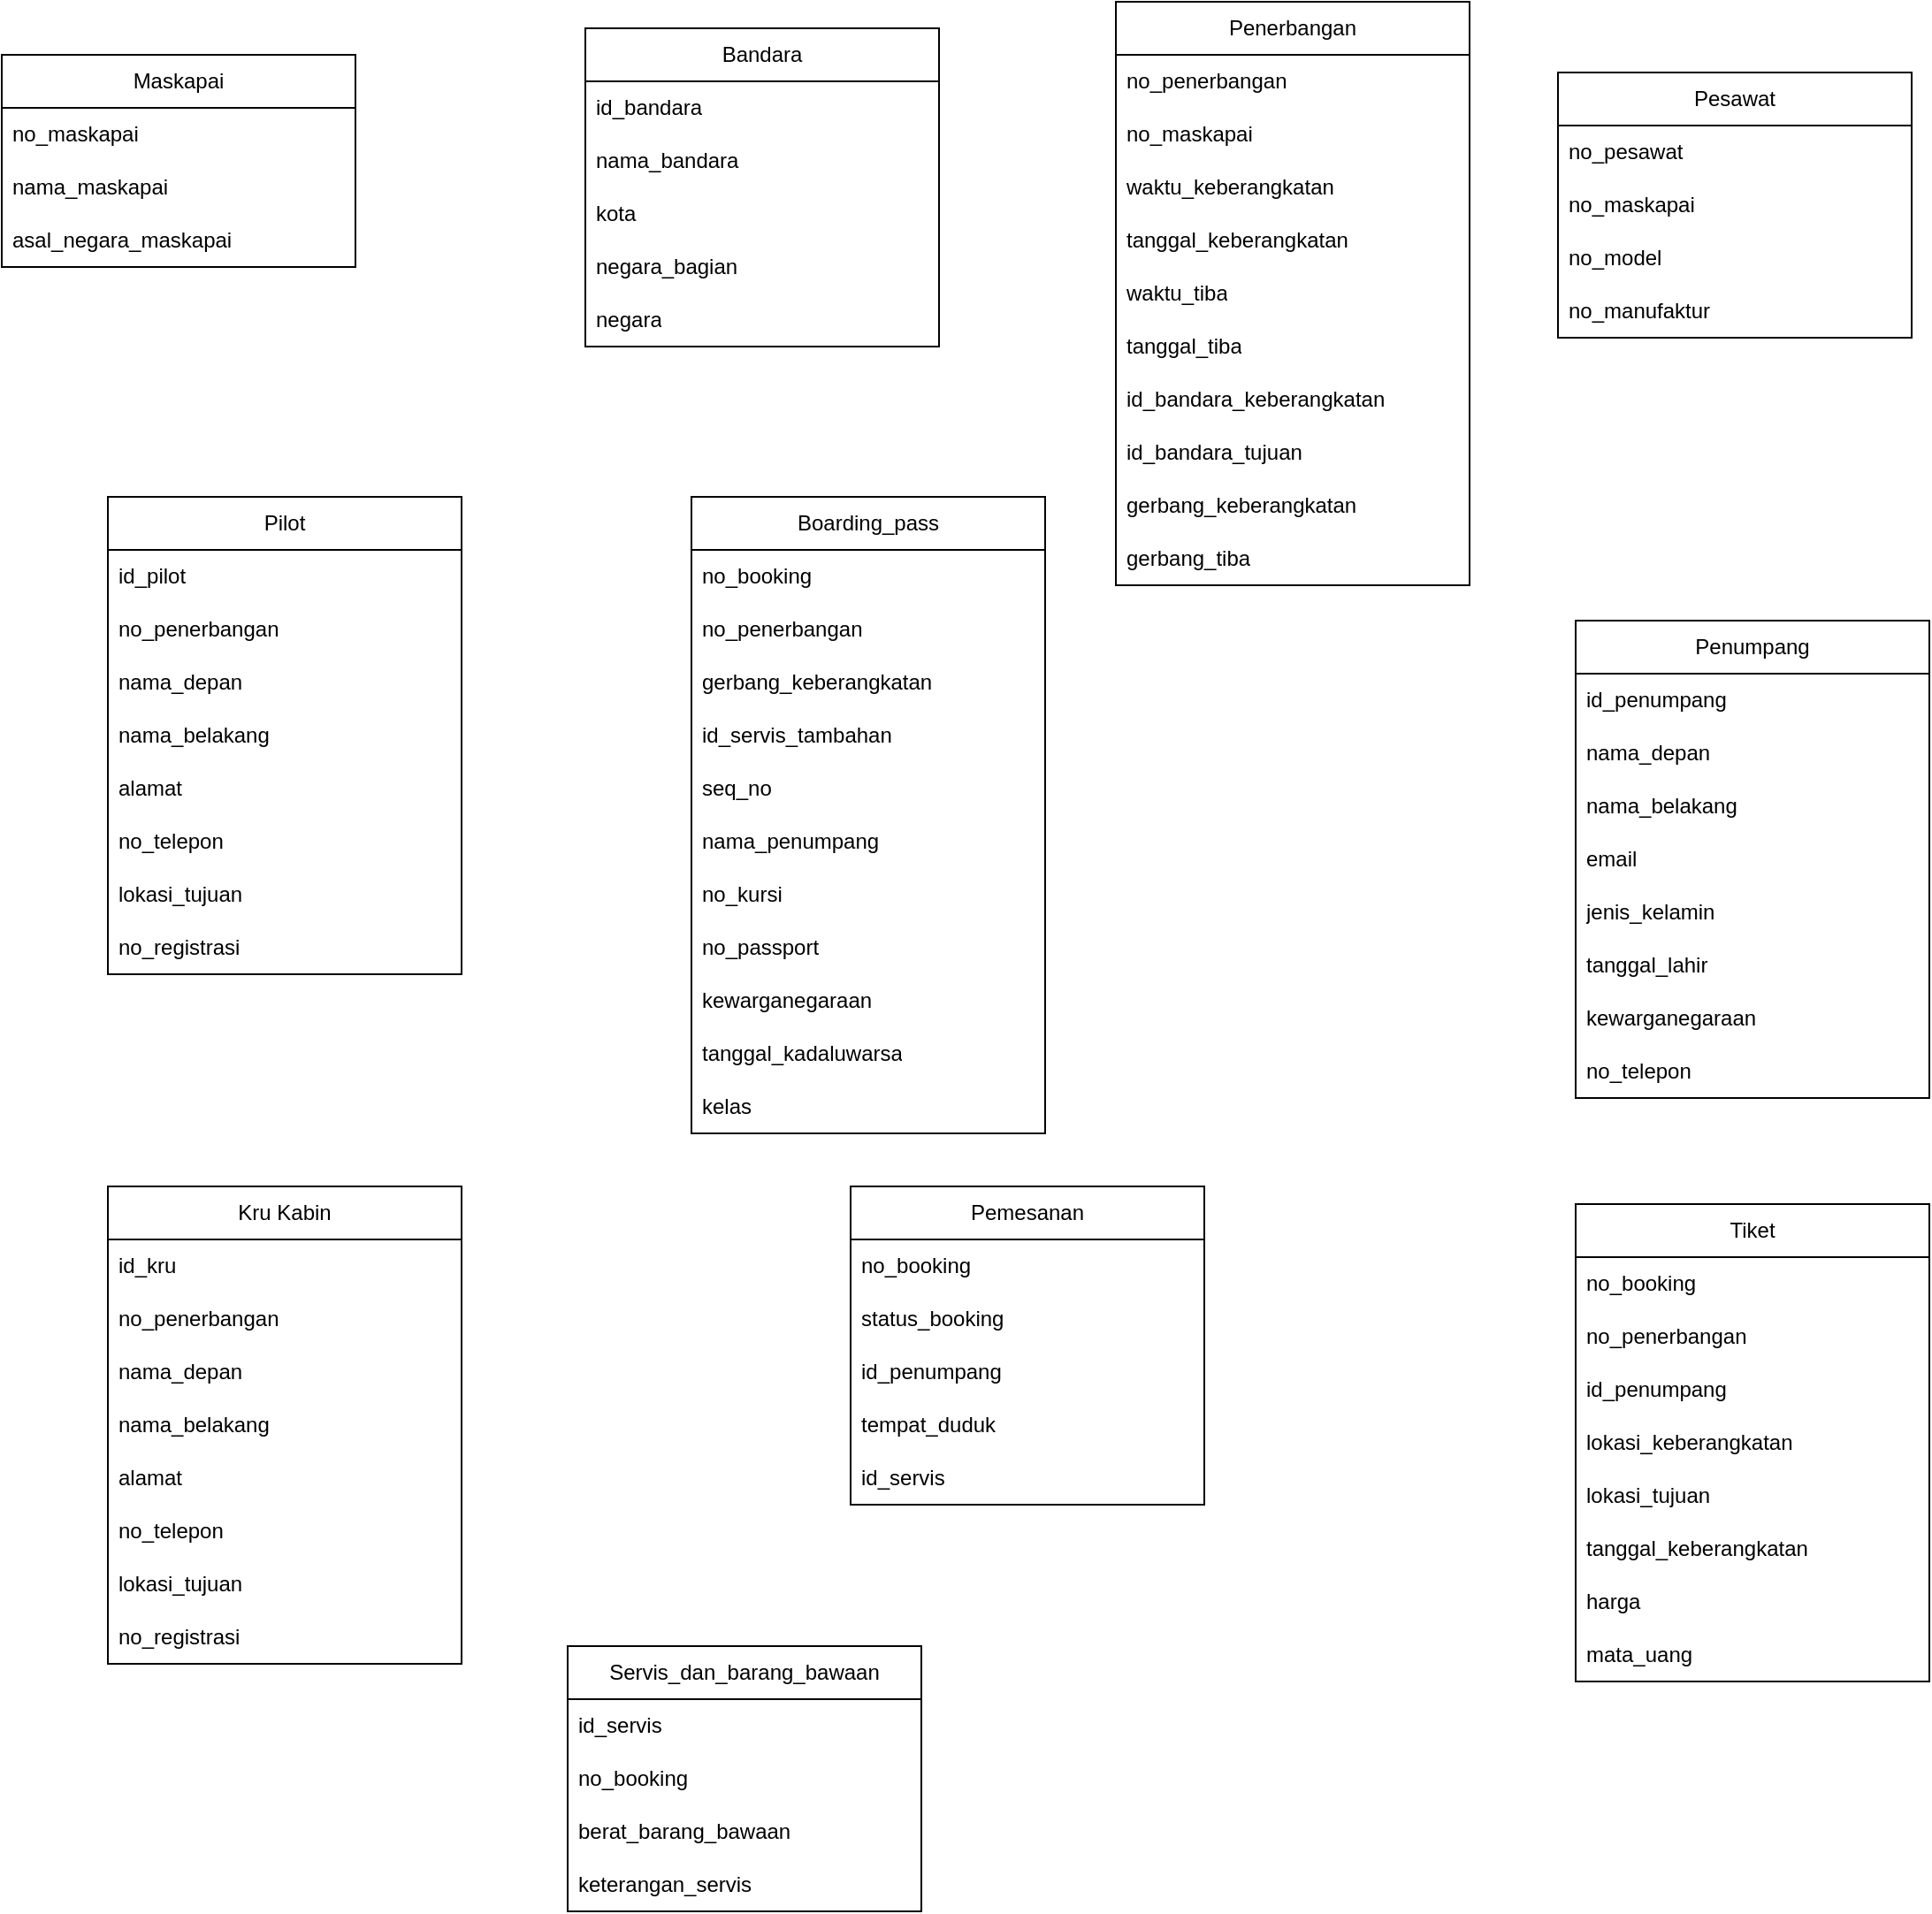 <mxfile version="20.5.3" type="github">
  <diagram id="gSVBPUJjGzlbWMwJn6Da" name="Page-1">
    <mxGraphModel dx="885" dy="426" grid="1" gridSize="10" guides="1" tooltips="1" connect="1" arrows="1" fold="1" page="1" pageScale="1" pageWidth="1169" pageHeight="827" math="0" shadow="0">
      <root>
        <mxCell id="0" />
        <mxCell id="1" parent="0" />
        <mxCell id="eUsOwxWAGZ1qZX4Bw04E-1" value="Penerbangan" style="swimlane;fontStyle=0;childLayout=stackLayout;horizontal=1;startSize=30;horizontalStack=0;resizeParent=1;resizeParentMax=0;resizeLast=0;collapsible=1;marginBottom=0;whiteSpace=wrap;html=1;" parent="1" vertex="1">
          <mxGeometry x="650" y="10" width="200" height="330" as="geometry" />
        </mxCell>
        <mxCell id="eUsOwxWAGZ1qZX4Bw04E-2" value="no_penerbangan" style="text;strokeColor=none;fillColor=none;align=left;verticalAlign=middle;spacingLeft=4;spacingRight=4;overflow=hidden;points=[[0,0.5],[1,0.5]];portConstraint=eastwest;rotatable=0;whiteSpace=wrap;html=1;" parent="eUsOwxWAGZ1qZX4Bw04E-1" vertex="1">
          <mxGeometry y="30" width="200" height="30" as="geometry" />
        </mxCell>
        <mxCell id="eUsOwxWAGZ1qZX4Bw04E-4" value="no_maskapai" style="text;strokeColor=none;fillColor=none;align=left;verticalAlign=middle;spacingLeft=4;spacingRight=4;overflow=hidden;points=[[0,0.5],[1,0.5]];portConstraint=eastwest;rotatable=0;whiteSpace=wrap;html=1;" parent="eUsOwxWAGZ1qZX4Bw04E-1" vertex="1">
          <mxGeometry y="60" width="200" height="30" as="geometry" />
        </mxCell>
        <mxCell id="eUsOwxWAGZ1qZX4Bw04E-8" value="waktu_keberangkatan" style="text;strokeColor=none;fillColor=none;align=left;verticalAlign=middle;spacingLeft=4;spacingRight=4;overflow=hidden;points=[[0,0.5],[1,0.5]];portConstraint=eastwest;rotatable=0;whiteSpace=wrap;html=1;" parent="eUsOwxWAGZ1qZX4Bw04E-1" vertex="1">
          <mxGeometry y="90" width="200" height="30" as="geometry" />
        </mxCell>
        <mxCell id="eUsOwxWAGZ1qZX4Bw04E-6" value="tanggal_keberangkatan" style="text;strokeColor=none;fillColor=none;align=left;verticalAlign=middle;spacingLeft=4;spacingRight=4;overflow=hidden;points=[[0,0.5],[1,0.5]];portConstraint=eastwest;rotatable=0;whiteSpace=wrap;html=1;" parent="eUsOwxWAGZ1qZX4Bw04E-1" vertex="1">
          <mxGeometry y="120" width="200" height="30" as="geometry" />
        </mxCell>
        <mxCell id="eUsOwxWAGZ1qZX4Bw04E-9" value="waktu_tiba" style="text;strokeColor=none;fillColor=none;align=left;verticalAlign=middle;spacingLeft=4;spacingRight=4;overflow=hidden;points=[[0,0.5],[1,0.5]];portConstraint=eastwest;rotatable=0;whiteSpace=wrap;html=1;" parent="eUsOwxWAGZ1qZX4Bw04E-1" vertex="1">
          <mxGeometry y="150" width="200" height="30" as="geometry" />
        </mxCell>
        <mxCell id="eUsOwxWAGZ1qZX4Bw04E-7" value="tanggal_tiba" style="text;strokeColor=none;fillColor=none;align=left;verticalAlign=middle;spacingLeft=4;spacingRight=4;overflow=hidden;points=[[0,0.5],[1,0.5]];portConstraint=eastwest;rotatable=0;whiteSpace=wrap;html=1;" parent="eUsOwxWAGZ1qZX4Bw04E-1" vertex="1">
          <mxGeometry y="180" width="200" height="30" as="geometry" />
        </mxCell>
        <mxCell id="eUsOwxWAGZ1qZX4Bw04E-46" value="id_bandara_keberangkatan" style="text;strokeColor=none;fillColor=none;align=left;verticalAlign=middle;spacingLeft=4;spacingRight=4;overflow=hidden;points=[[0,0.5],[1,0.5]];portConstraint=eastwest;rotatable=0;whiteSpace=wrap;html=1;" parent="eUsOwxWAGZ1qZX4Bw04E-1" vertex="1">
          <mxGeometry y="210" width="200" height="30" as="geometry" />
        </mxCell>
        <mxCell id="PatVDTmR0bolXrehJ1u2-9" value="id_bandara_tujuan" style="text;strokeColor=none;fillColor=none;align=left;verticalAlign=middle;spacingLeft=4;spacingRight=4;overflow=hidden;points=[[0,0.5],[1,0.5]];portConstraint=eastwest;rotatable=0;whiteSpace=wrap;html=1;" vertex="1" parent="eUsOwxWAGZ1qZX4Bw04E-1">
          <mxGeometry y="240" width="200" height="30" as="geometry" />
        </mxCell>
        <mxCell id="PatVDTmR0bolXrehJ1u2-3" value="gerbang_keberangkatan" style="text;strokeColor=none;fillColor=none;align=left;verticalAlign=middle;spacingLeft=4;spacingRight=4;overflow=hidden;points=[[0,0.5],[1,0.5]];portConstraint=eastwest;rotatable=0;whiteSpace=wrap;html=1;" vertex="1" parent="eUsOwxWAGZ1qZX4Bw04E-1">
          <mxGeometry y="270" width="200" height="30" as="geometry" />
        </mxCell>
        <mxCell id="PatVDTmR0bolXrehJ1u2-10" value="gerbang_tiba" style="text;strokeColor=none;fillColor=none;align=left;verticalAlign=middle;spacingLeft=4;spacingRight=4;overflow=hidden;points=[[0,0.5],[1,0.5]];portConstraint=eastwest;rotatable=0;whiteSpace=wrap;html=1;" vertex="1" parent="eUsOwxWAGZ1qZX4Bw04E-1">
          <mxGeometry y="300" width="200" height="30" as="geometry" />
        </mxCell>
        <mxCell id="eUsOwxWAGZ1qZX4Bw04E-10" value="Penumpang" style="swimlane;fontStyle=0;childLayout=stackLayout;horizontal=1;startSize=30;horizontalStack=0;resizeParent=1;resizeParentMax=0;resizeLast=0;collapsible=1;marginBottom=0;whiteSpace=wrap;html=1;" parent="1" vertex="1">
          <mxGeometry x="910" y="360" width="200" height="270" as="geometry" />
        </mxCell>
        <mxCell id="eUsOwxWAGZ1qZX4Bw04E-11" value="id_penumpang" style="text;strokeColor=none;fillColor=none;align=left;verticalAlign=middle;spacingLeft=4;spacingRight=4;overflow=hidden;points=[[0,0.5],[1,0.5]];portConstraint=eastwest;rotatable=0;whiteSpace=wrap;html=1;" parent="eUsOwxWAGZ1qZX4Bw04E-10" vertex="1">
          <mxGeometry y="30" width="200" height="30" as="geometry" />
        </mxCell>
        <mxCell id="eUsOwxWAGZ1qZX4Bw04E-12" value="nama_depan" style="text;strokeColor=none;fillColor=none;align=left;verticalAlign=middle;spacingLeft=4;spacingRight=4;overflow=hidden;points=[[0,0.5],[1,0.5]];portConstraint=eastwest;rotatable=0;whiteSpace=wrap;html=1;" parent="eUsOwxWAGZ1qZX4Bw04E-10" vertex="1">
          <mxGeometry y="60" width="200" height="30" as="geometry" />
        </mxCell>
        <mxCell id="PatVDTmR0bolXrehJ1u2-7" value="nama_belakang" style="text;strokeColor=none;fillColor=none;align=left;verticalAlign=middle;spacingLeft=4;spacingRight=4;overflow=hidden;points=[[0,0.5],[1,0.5]];portConstraint=eastwest;rotatable=0;whiteSpace=wrap;html=1;" vertex="1" parent="eUsOwxWAGZ1qZX4Bw04E-10">
          <mxGeometry y="90" width="200" height="30" as="geometry" />
        </mxCell>
        <mxCell id="eUsOwxWAGZ1qZX4Bw04E-13" value="email" style="text;strokeColor=none;fillColor=none;align=left;verticalAlign=middle;spacingLeft=4;spacingRight=4;overflow=hidden;points=[[0,0.5],[1,0.5]];portConstraint=eastwest;rotatable=0;whiteSpace=wrap;html=1;" parent="eUsOwxWAGZ1qZX4Bw04E-10" vertex="1">
          <mxGeometry y="120" width="200" height="30" as="geometry" />
        </mxCell>
        <mxCell id="eUsOwxWAGZ1qZX4Bw04E-14" value="jenis_kelamin" style="text;strokeColor=none;fillColor=none;align=left;verticalAlign=middle;spacingLeft=4;spacingRight=4;overflow=hidden;points=[[0,0.5],[1,0.5]];portConstraint=eastwest;rotatable=0;whiteSpace=wrap;html=1;" parent="eUsOwxWAGZ1qZX4Bw04E-10" vertex="1">
          <mxGeometry y="150" width="200" height="30" as="geometry" />
        </mxCell>
        <mxCell id="eUsOwxWAGZ1qZX4Bw04E-15" value="tanggal_lahir" style="text;strokeColor=none;fillColor=none;align=left;verticalAlign=middle;spacingLeft=4;spacingRight=4;overflow=hidden;points=[[0,0.5],[1,0.5]];portConstraint=eastwest;rotatable=0;whiteSpace=wrap;html=1;" parent="eUsOwxWAGZ1qZX4Bw04E-10" vertex="1">
          <mxGeometry y="180" width="200" height="30" as="geometry" />
        </mxCell>
        <mxCell id="eUsOwxWAGZ1qZX4Bw04E-16" value="kewarganegaraan" style="text;strokeColor=none;fillColor=none;align=left;verticalAlign=middle;spacingLeft=4;spacingRight=4;overflow=hidden;points=[[0,0.5],[1,0.5]];portConstraint=eastwest;rotatable=0;whiteSpace=wrap;html=1;" parent="eUsOwxWAGZ1qZX4Bw04E-10" vertex="1">
          <mxGeometry y="210" width="200" height="30" as="geometry" />
        </mxCell>
        <mxCell id="eUsOwxWAGZ1qZX4Bw04E-17" value="no_telepon" style="text;strokeColor=none;fillColor=none;align=left;verticalAlign=middle;spacingLeft=4;spacingRight=4;overflow=hidden;points=[[0,0.5],[1,0.5]];portConstraint=eastwest;rotatable=0;whiteSpace=wrap;html=1;" parent="eUsOwxWAGZ1qZX4Bw04E-10" vertex="1">
          <mxGeometry y="240" width="200" height="30" as="geometry" />
        </mxCell>
        <mxCell id="eUsOwxWAGZ1qZX4Bw04E-18" value="Tiket" style="swimlane;fontStyle=0;childLayout=stackLayout;horizontal=1;startSize=30;horizontalStack=0;resizeParent=1;resizeParentMax=0;resizeLast=0;collapsible=1;marginBottom=0;whiteSpace=wrap;html=1;" parent="1" vertex="1">
          <mxGeometry x="910" y="690" width="200" height="270" as="geometry" />
        </mxCell>
        <mxCell id="eUsOwxWAGZ1qZX4Bw04E-19" value="no_booking" style="text;strokeColor=none;fillColor=none;align=left;verticalAlign=middle;spacingLeft=4;spacingRight=4;overflow=hidden;points=[[0,0.5],[1,0.5]];portConstraint=eastwest;rotatable=0;whiteSpace=wrap;html=1;" parent="eUsOwxWAGZ1qZX4Bw04E-18" vertex="1">
          <mxGeometry y="30" width="200" height="30" as="geometry" />
        </mxCell>
        <mxCell id="PatVDTmR0bolXrehJ1u2-4" value="no_penerbangan" style="text;strokeColor=none;fillColor=none;align=left;verticalAlign=middle;spacingLeft=4;spacingRight=4;overflow=hidden;points=[[0,0.5],[1,0.5]];portConstraint=eastwest;rotatable=0;whiteSpace=wrap;html=1;" vertex="1" parent="eUsOwxWAGZ1qZX4Bw04E-18">
          <mxGeometry y="60" width="200" height="30" as="geometry" />
        </mxCell>
        <mxCell id="eUsOwxWAGZ1qZX4Bw04E-20" value="id_penumpang" style="text;strokeColor=none;fillColor=none;align=left;verticalAlign=middle;spacingLeft=4;spacingRight=4;overflow=hidden;points=[[0,0.5],[1,0.5]];portConstraint=eastwest;rotatable=0;whiteSpace=wrap;html=1;" parent="eUsOwxWAGZ1qZX4Bw04E-18" vertex="1">
          <mxGeometry y="90" width="200" height="30" as="geometry" />
        </mxCell>
        <mxCell id="eUsOwxWAGZ1qZX4Bw04E-22" value="lokasi_keberangkatan" style="text;strokeColor=none;fillColor=none;align=left;verticalAlign=middle;spacingLeft=4;spacingRight=4;overflow=hidden;points=[[0,0.5],[1,0.5]];portConstraint=eastwest;rotatable=0;whiteSpace=wrap;html=1;" parent="eUsOwxWAGZ1qZX4Bw04E-18" vertex="1">
          <mxGeometry y="120" width="200" height="30" as="geometry" />
        </mxCell>
        <mxCell id="PatVDTmR0bolXrehJ1u2-5" value="lokasi_tujuan" style="text;strokeColor=none;fillColor=none;align=left;verticalAlign=middle;spacingLeft=4;spacingRight=4;overflow=hidden;points=[[0,0.5],[1,0.5]];portConstraint=eastwest;rotatable=0;whiteSpace=wrap;html=1;" vertex="1" parent="eUsOwxWAGZ1qZX4Bw04E-18">
          <mxGeometry y="150" width="200" height="30" as="geometry" />
        </mxCell>
        <mxCell id="eUsOwxWAGZ1qZX4Bw04E-23" value="tanggal_keberangkatan" style="text;strokeColor=none;fillColor=none;align=left;verticalAlign=middle;spacingLeft=4;spacingRight=4;overflow=hidden;points=[[0,0.5],[1,0.5]];portConstraint=eastwest;rotatable=0;whiteSpace=wrap;html=1;" parent="eUsOwxWAGZ1qZX4Bw04E-18" vertex="1">
          <mxGeometry y="180" width="200" height="30" as="geometry" />
        </mxCell>
        <mxCell id="eUsOwxWAGZ1qZX4Bw04E-24" value="harga" style="text;strokeColor=none;fillColor=none;align=left;verticalAlign=middle;spacingLeft=4;spacingRight=4;overflow=hidden;points=[[0,0.5],[1,0.5]];portConstraint=eastwest;rotatable=0;whiteSpace=wrap;html=1;" parent="eUsOwxWAGZ1qZX4Bw04E-18" vertex="1">
          <mxGeometry y="210" width="200" height="30" as="geometry" />
        </mxCell>
        <mxCell id="PatVDTmR0bolXrehJ1u2-6" value="mata_uang" style="text;strokeColor=none;fillColor=none;align=left;verticalAlign=middle;spacingLeft=4;spacingRight=4;overflow=hidden;points=[[0,0.5],[1,0.5]];portConstraint=eastwest;rotatable=0;whiteSpace=wrap;html=1;" vertex="1" parent="eUsOwxWAGZ1qZX4Bw04E-18">
          <mxGeometry y="240" width="200" height="30" as="geometry" />
        </mxCell>
        <mxCell id="eUsOwxWAGZ1qZX4Bw04E-26" value="Maskapai" style="swimlane;fontStyle=0;childLayout=stackLayout;horizontal=1;startSize=30;horizontalStack=0;resizeParent=1;resizeParentMax=0;resizeLast=0;collapsible=1;marginBottom=0;whiteSpace=wrap;html=1;" parent="1" vertex="1">
          <mxGeometry x="20" y="40" width="200" height="120" as="geometry" />
        </mxCell>
        <mxCell id="eUsOwxWAGZ1qZX4Bw04E-27" value="no_maskapai" style="text;strokeColor=none;fillColor=none;align=left;verticalAlign=middle;spacingLeft=4;spacingRight=4;overflow=hidden;points=[[0,0.5],[1,0.5]];portConstraint=eastwest;rotatable=0;whiteSpace=wrap;html=1;" parent="eUsOwxWAGZ1qZX4Bw04E-26" vertex="1">
          <mxGeometry y="30" width="200" height="30" as="geometry" />
        </mxCell>
        <mxCell id="JM6qczMnBvIuI5Stv9R3-57" value="nama_maskapai" style="text;strokeColor=none;fillColor=none;align=left;verticalAlign=middle;spacingLeft=4;spacingRight=4;overflow=hidden;points=[[0,0.5],[1,0.5]];portConstraint=eastwest;rotatable=0;whiteSpace=wrap;html=1;" parent="eUsOwxWAGZ1qZX4Bw04E-26" vertex="1">
          <mxGeometry y="60" width="200" height="30" as="geometry" />
        </mxCell>
        <mxCell id="JM6qczMnBvIuI5Stv9R3-56" value="asal_negara_maskapai" style="text;strokeColor=none;fillColor=none;align=left;verticalAlign=middle;spacingLeft=4;spacingRight=4;overflow=hidden;points=[[0,0.5],[1,0.5]];portConstraint=eastwest;rotatable=0;whiteSpace=wrap;html=1;" parent="eUsOwxWAGZ1qZX4Bw04E-26" vertex="1">
          <mxGeometry y="90" width="200" height="30" as="geometry" />
        </mxCell>
        <mxCell id="eUsOwxWAGZ1qZX4Bw04E-34" value="Boarding_pass" style="swimlane;fontStyle=0;childLayout=stackLayout;horizontal=1;startSize=30;horizontalStack=0;resizeParent=1;resizeParentMax=0;resizeLast=0;collapsible=1;marginBottom=0;whiteSpace=wrap;html=1;" parent="1" vertex="1">
          <mxGeometry x="410" y="290" width="200" height="360" as="geometry" />
        </mxCell>
        <mxCell id="eUsOwxWAGZ1qZX4Bw04E-35" value="no_booking" style="text;strokeColor=none;fillColor=none;align=left;verticalAlign=middle;spacingLeft=4;spacingRight=4;overflow=hidden;points=[[0,0.5],[1,0.5]];portConstraint=eastwest;rotatable=0;whiteSpace=wrap;html=1;" parent="eUsOwxWAGZ1qZX4Bw04E-34" vertex="1">
          <mxGeometry y="30" width="200" height="30" as="geometry" />
        </mxCell>
        <mxCell id="eUsOwxWAGZ1qZX4Bw04E-36" value="no_penerbangan" style="text;strokeColor=none;fillColor=none;align=left;verticalAlign=middle;spacingLeft=4;spacingRight=4;overflow=hidden;points=[[0,0.5],[1,0.5]];portConstraint=eastwest;rotatable=0;whiteSpace=wrap;html=1;" parent="eUsOwxWAGZ1qZX4Bw04E-34" vertex="1">
          <mxGeometry y="60" width="200" height="30" as="geometry" />
        </mxCell>
        <mxCell id="eUsOwxWAGZ1qZX4Bw04E-47" value="gerbang_keberangkatan" style="text;strokeColor=none;fillColor=none;align=left;verticalAlign=middle;spacingLeft=4;spacingRight=4;overflow=hidden;points=[[0,0.5],[1,0.5]];portConstraint=eastwest;rotatable=0;whiteSpace=wrap;html=1;" parent="eUsOwxWAGZ1qZX4Bw04E-34" vertex="1">
          <mxGeometry y="90" width="200" height="30" as="geometry" />
        </mxCell>
        <mxCell id="eUsOwxWAGZ1qZX4Bw04E-44" value="id_servis_tambahan" style="text;strokeColor=none;fillColor=none;align=left;verticalAlign=middle;spacingLeft=4;spacingRight=4;overflow=hidden;points=[[0,0.5],[1,0.5]];portConstraint=eastwest;rotatable=0;whiteSpace=wrap;html=1;" parent="eUsOwxWAGZ1qZX4Bw04E-34" vertex="1">
          <mxGeometry y="120" width="200" height="30" as="geometry" />
        </mxCell>
        <mxCell id="eUsOwxWAGZ1qZX4Bw04E-45" value="seq_no" style="text;strokeColor=none;fillColor=none;align=left;verticalAlign=middle;spacingLeft=4;spacingRight=4;overflow=hidden;points=[[0,0.5],[1,0.5]];portConstraint=eastwest;rotatable=0;whiteSpace=wrap;html=1;" parent="eUsOwxWAGZ1qZX4Bw04E-34" vertex="1">
          <mxGeometry y="150" width="200" height="30" as="geometry" />
        </mxCell>
        <mxCell id="eUsOwxWAGZ1qZX4Bw04E-37" value="nama_penumpang" style="text;strokeColor=none;fillColor=none;align=left;verticalAlign=middle;spacingLeft=4;spacingRight=4;overflow=hidden;points=[[0,0.5],[1,0.5]];portConstraint=eastwest;rotatable=0;whiteSpace=wrap;html=1;" parent="eUsOwxWAGZ1qZX4Bw04E-34" vertex="1">
          <mxGeometry y="180" width="200" height="30" as="geometry" />
        </mxCell>
        <mxCell id="eUsOwxWAGZ1qZX4Bw04E-38" value="no_kursi" style="text;strokeColor=none;fillColor=none;align=left;verticalAlign=middle;spacingLeft=4;spacingRight=4;overflow=hidden;points=[[0,0.5],[1,0.5]];portConstraint=eastwest;rotatable=0;whiteSpace=wrap;html=1;" parent="eUsOwxWAGZ1qZX4Bw04E-34" vertex="1">
          <mxGeometry y="210" width="200" height="30" as="geometry" />
        </mxCell>
        <mxCell id="PatVDTmR0bolXrehJ1u2-34" value="no_passport" style="text;strokeColor=none;fillColor=none;align=left;verticalAlign=middle;spacingLeft=4;spacingRight=4;overflow=hidden;points=[[0,0.5],[1,0.5]];portConstraint=eastwest;rotatable=0;whiteSpace=wrap;html=1;" vertex="1" parent="eUsOwxWAGZ1qZX4Bw04E-34">
          <mxGeometry y="240" width="200" height="30" as="geometry" />
        </mxCell>
        <mxCell id="PatVDTmR0bolXrehJ1u2-44" value="kewarganegaraan" style="text;strokeColor=none;fillColor=none;align=left;verticalAlign=middle;spacingLeft=4;spacingRight=4;overflow=hidden;points=[[0,0.5],[1,0.5]];portConstraint=eastwest;rotatable=0;whiteSpace=wrap;html=1;" vertex="1" parent="eUsOwxWAGZ1qZX4Bw04E-34">
          <mxGeometry y="270" width="200" height="30" as="geometry" />
        </mxCell>
        <mxCell id="PatVDTmR0bolXrehJ1u2-45" value="tanggal_kadaluwarsa" style="text;strokeColor=none;fillColor=none;align=left;verticalAlign=middle;spacingLeft=4;spacingRight=4;overflow=hidden;points=[[0,0.5],[1,0.5]];portConstraint=eastwest;rotatable=0;whiteSpace=wrap;html=1;" vertex="1" parent="eUsOwxWAGZ1qZX4Bw04E-34">
          <mxGeometry y="300" width="200" height="30" as="geometry" />
        </mxCell>
        <mxCell id="PatVDTmR0bolXrehJ1u2-51" value="kelas" style="text;strokeColor=none;fillColor=none;align=left;verticalAlign=middle;spacingLeft=4;spacingRight=4;overflow=hidden;points=[[0,0.5],[1,0.5]];portConstraint=eastwest;rotatable=0;whiteSpace=wrap;html=1;" vertex="1" parent="eUsOwxWAGZ1qZX4Bw04E-34">
          <mxGeometry y="330" width="200" height="30" as="geometry" />
        </mxCell>
        <mxCell id="eUsOwxWAGZ1qZX4Bw04E-48" value="Pilot" style="swimlane;fontStyle=0;childLayout=stackLayout;horizontal=1;startSize=30;horizontalStack=0;resizeParent=1;resizeParentMax=0;resizeLast=0;collapsible=1;marginBottom=0;whiteSpace=wrap;html=1;" parent="1" vertex="1">
          <mxGeometry x="80" y="290" width="200" height="270" as="geometry" />
        </mxCell>
        <mxCell id="eUsOwxWAGZ1qZX4Bw04E-49" value="id_pilot" style="text;strokeColor=none;fillColor=none;align=left;verticalAlign=middle;spacingLeft=4;spacingRight=4;overflow=hidden;points=[[0,0.5],[1,0.5]];portConstraint=eastwest;rotatable=0;whiteSpace=wrap;html=1;" parent="eUsOwxWAGZ1qZX4Bw04E-48" vertex="1">
          <mxGeometry y="30" width="200" height="30" as="geometry" />
        </mxCell>
        <mxCell id="eUsOwxWAGZ1qZX4Bw04E-56" value="no_penerbangan" style="text;strokeColor=none;fillColor=none;align=left;verticalAlign=middle;spacingLeft=4;spacingRight=4;overflow=hidden;points=[[0,0.5],[1,0.5]];portConstraint=eastwest;rotatable=0;whiteSpace=wrap;html=1;" parent="eUsOwxWAGZ1qZX4Bw04E-48" vertex="1">
          <mxGeometry y="60" width="200" height="30" as="geometry" />
        </mxCell>
        <mxCell id="eUsOwxWAGZ1qZX4Bw04E-57" value="nama_depan" style="text;strokeColor=none;fillColor=none;align=left;verticalAlign=middle;spacingLeft=4;spacingRight=4;overflow=hidden;points=[[0,0.5],[1,0.5]];portConstraint=eastwest;rotatable=0;whiteSpace=wrap;html=1;" parent="eUsOwxWAGZ1qZX4Bw04E-48" vertex="1">
          <mxGeometry y="90" width="200" height="30" as="geometry" />
        </mxCell>
        <mxCell id="eUsOwxWAGZ1qZX4Bw04E-50" value="nama_belakang" style="text;strokeColor=none;fillColor=none;align=left;verticalAlign=middle;spacingLeft=4;spacingRight=4;overflow=hidden;points=[[0,0.5],[1,0.5]];portConstraint=eastwest;rotatable=0;whiteSpace=wrap;html=1;" parent="eUsOwxWAGZ1qZX4Bw04E-48" vertex="1">
          <mxGeometry y="120" width="200" height="30" as="geometry" />
        </mxCell>
        <mxCell id="PatVDTmR0bolXrehJ1u2-16" value="alamat" style="text;strokeColor=none;fillColor=none;align=left;verticalAlign=middle;spacingLeft=4;spacingRight=4;overflow=hidden;points=[[0,0.5],[1,0.5]];portConstraint=eastwest;rotatable=0;whiteSpace=wrap;html=1;" vertex="1" parent="eUsOwxWAGZ1qZX4Bw04E-48">
          <mxGeometry y="150" width="200" height="30" as="geometry" />
        </mxCell>
        <mxCell id="PatVDTmR0bolXrehJ1u2-17" value="no_telepon" style="text;strokeColor=none;fillColor=none;align=left;verticalAlign=middle;spacingLeft=4;spacingRight=4;overflow=hidden;points=[[0,0.5],[1,0.5]];portConstraint=eastwest;rotatable=0;whiteSpace=wrap;html=1;" vertex="1" parent="eUsOwxWAGZ1qZX4Bw04E-48">
          <mxGeometry y="180" width="200" height="30" as="geometry" />
        </mxCell>
        <mxCell id="PatVDTmR0bolXrehJ1u2-18" value="lokasi_tujuan" style="text;strokeColor=none;fillColor=none;align=left;verticalAlign=middle;spacingLeft=4;spacingRight=4;overflow=hidden;points=[[0,0.5],[1,0.5]];portConstraint=eastwest;rotatable=0;whiteSpace=wrap;html=1;" vertex="1" parent="eUsOwxWAGZ1qZX4Bw04E-48">
          <mxGeometry y="210" width="200" height="30" as="geometry" />
        </mxCell>
        <mxCell id="eUsOwxWAGZ1qZX4Bw04E-51" value="no_registrasi" style="text;strokeColor=none;fillColor=none;align=left;verticalAlign=middle;spacingLeft=4;spacingRight=4;overflow=hidden;points=[[0,0.5],[1,0.5]];portConstraint=eastwest;rotatable=0;whiteSpace=wrap;html=1;" parent="eUsOwxWAGZ1qZX4Bw04E-48" vertex="1">
          <mxGeometry y="240" width="200" height="30" as="geometry" />
        </mxCell>
        <mxCell id="PatVDTmR0bolXrehJ1u2-11" value="Pesawat" style="swimlane;fontStyle=0;childLayout=stackLayout;horizontal=1;startSize=30;horizontalStack=0;resizeParent=1;resizeParentMax=0;resizeLast=0;collapsible=1;marginBottom=0;whiteSpace=wrap;html=1;" vertex="1" parent="1">
          <mxGeometry x="900" y="50" width="200" height="150" as="geometry" />
        </mxCell>
        <mxCell id="PatVDTmR0bolXrehJ1u2-15" value="no_pesawat" style="text;strokeColor=none;fillColor=none;align=left;verticalAlign=middle;spacingLeft=4;spacingRight=4;overflow=hidden;points=[[0,0.5],[1,0.5]];portConstraint=eastwest;rotatable=0;whiteSpace=wrap;html=1;" vertex="1" parent="PatVDTmR0bolXrehJ1u2-11">
          <mxGeometry y="30" width="200" height="30" as="geometry" />
        </mxCell>
        <mxCell id="PatVDTmR0bolXrehJ1u2-12" value="no_maskapai" style="text;strokeColor=none;fillColor=none;align=left;verticalAlign=middle;spacingLeft=4;spacingRight=4;overflow=hidden;points=[[0,0.5],[1,0.5]];portConstraint=eastwest;rotatable=0;whiteSpace=wrap;html=1;" vertex="1" parent="PatVDTmR0bolXrehJ1u2-11">
          <mxGeometry y="60" width="200" height="30" as="geometry" />
        </mxCell>
        <mxCell id="PatVDTmR0bolXrehJ1u2-13" value="no_model" style="text;strokeColor=none;fillColor=none;align=left;verticalAlign=middle;spacingLeft=4;spacingRight=4;overflow=hidden;points=[[0,0.5],[1,0.5]];portConstraint=eastwest;rotatable=0;whiteSpace=wrap;html=1;" vertex="1" parent="PatVDTmR0bolXrehJ1u2-11">
          <mxGeometry y="90" width="200" height="30" as="geometry" />
        </mxCell>
        <mxCell id="PatVDTmR0bolXrehJ1u2-14" value="no_manufaktur" style="text;strokeColor=none;fillColor=none;align=left;verticalAlign=middle;spacingLeft=4;spacingRight=4;overflow=hidden;points=[[0,0.5],[1,0.5]];portConstraint=eastwest;rotatable=0;whiteSpace=wrap;html=1;" vertex="1" parent="PatVDTmR0bolXrehJ1u2-11">
          <mxGeometry y="120" width="200" height="30" as="geometry" />
        </mxCell>
        <mxCell id="PatVDTmR0bolXrehJ1u2-19" value="Kru Kabin" style="swimlane;fontStyle=0;childLayout=stackLayout;horizontal=1;startSize=30;horizontalStack=0;resizeParent=1;resizeParentMax=0;resizeLast=0;collapsible=1;marginBottom=0;whiteSpace=wrap;html=1;" vertex="1" parent="1">
          <mxGeometry x="80" y="680" width="200" height="270" as="geometry" />
        </mxCell>
        <mxCell id="PatVDTmR0bolXrehJ1u2-20" value="id_kru" style="text;strokeColor=none;fillColor=none;align=left;verticalAlign=middle;spacingLeft=4;spacingRight=4;overflow=hidden;points=[[0,0.5],[1,0.5]];portConstraint=eastwest;rotatable=0;whiteSpace=wrap;html=1;" vertex="1" parent="PatVDTmR0bolXrehJ1u2-19">
          <mxGeometry y="30" width="200" height="30" as="geometry" />
        </mxCell>
        <mxCell id="PatVDTmR0bolXrehJ1u2-21" value="no_penerbangan" style="text;strokeColor=none;fillColor=none;align=left;verticalAlign=middle;spacingLeft=4;spacingRight=4;overflow=hidden;points=[[0,0.5],[1,0.5]];portConstraint=eastwest;rotatable=0;whiteSpace=wrap;html=1;" vertex="1" parent="PatVDTmR0bolXrehJ1u2-19">
          <mxGeometry y="60" width="200" height="30" as="geometry" />
        </mxCell>
        <mxCell id="PatVDTmR0bolXrehJ1u2-22" value="nama_depan" style="text;strokeColor=none;fillColor=none;align=left;verticalAlign=middle;spacingLeft=4;spacingRight=4;overflow=hidden;points=[[0,0.5],[1,0.5]];portConstraint=eastwest;rotatable=0;whiteSpace=wrap;html=1;" vertex="1" parent="PatVDTmR0bolXrehJ1u2-19">
          <mxGeometry y="90" width="200" height="30" as="geometry" />
        </mxCell>
        <mxCell id="PatVDTmR0bolXrehJ1u2-23" value="nama_belakang" style="text;strokeColor=none;fillColor=none;align=left;verticalAlign=middle;spacingLeft=4;spacingRight=4;overflow=hidden;points=[[0,0.5],[1,0.5]];portConstraint=eastwest;rotatable=0;whiteSpace=wrap;html=1;" vertex="1" parent="PatVDTmR0bolXrehJ1u2-19">
          <mxGeometry y="120" width="200" height="30" as="geometry" />
        </mxCell>
        <mxCell id="PatVDTmR0bolXrehJ1u2-24" value="alamat" style="text;strokeColor=none;fillColor=none;align=left;verticalAlign=middle;spacingLeft=4;spacingRight=4;overflow=hidden;points=[[0,0.5],[1,0.5]];portConstraint=eastwest;rotatable=0;whiteSpace=wrap;html=1;" vertex="1" parent="PatVDTmR0bolXrehJ1u2-19">
          <mxGeometry y="150" width="200" height="30" as="geometry" />
        </mxCell>
        <mxCell id="PatVDTmR0bolXrehJ1u2-25" value="no_telepon" style="text;strokeColor=none;fillColor=none;align=left;verticalAlign=middle;spacingLeft=4;spacingRight=4;overflow=hidden;points=[[0,0.5],[1,0.5]];portConstraint=eastwest;rotatable=0;whiteSpace=wrap;html=1;" vertex="1" parent="PatVDTmR0bolXrehJ1u2-19">
          <mxGeometry y="180" width="200" height="30" as="geometry" />
        </mxCell>
        <mxCell id="PatVDTmR0bolXrehJ1u2-26" value="lokasi_tujuan" style="text;strokeColor=none;fillColor=none;align=left;verticalAlign=middle;spacingLeft=4;spacingRight=4;overflow=hidden;points=[[0,0.5],[1,0.5]];portConstraint=eastwest;rotatable=0;whiteSpace=wrap;html=1;" vertex="1" parent="PatVDTmR0bolXrehJ1u2-19">
          <mxGeometry y="210" width="200" height="30" as="geometry" />
        </mxCell>
        <mxCell id="PatVDTmR0bolXrehJ1u2-27" value="no_registrasi" style="text;strokeColor=none;fillColor=none;align=left;verticalAlign=middle;spacingLeft=4;spacingRight=4;overflow=hidden;points=[[0,0.5],[1,0.5]];portConstraint=eastwest;rotatable=0;whiteSpace=wrap;html=1;" vertex="1" parent="PatVDTmR0bolXrehJ1u2-19">
          <mxGeometry y="240" width="200" height="30" as="geometry" />
        </mxCell>
        <mxCell id="PatVDTmR0bolXrehJ1u2-28" value="Bandara" style="swimlane;fontStyle=0;childLayout=stackLayout;horizontal=1;startSize=30;horizontalStack=0;resizeParent=1;resizeParentMax=0;resizeLast=0;collapsible=1;marginBottom=0;whiteSpace=wrap;html=1;" vertex="1" parent="1">
          <mxGeometry x="350" y="25" width="200" height="180" as="geometry" />
        </mxCell>
        <mxCell id="PatVDTmR0bolXrehJ1u2-29" value="id_bandara" style="text;strokeColor=none;fillColor=none;align=left;verticalAlign=middle;spacingLeft=4;spacingRight=4;overflow=hidden;points=[[0,0.5],[1,0.5]];portConstraint=eastwest;rotatable=0;whiteSpace=wrap;html=1;" vertex="1" parent="PatVDTmR0bolXrehJ1u2-28">
          <mxGeometry y="30" width="200" height="30" as="geometry" />
        </mxCell>
        <mxCell id="PatVDTmR0bolXrehJ1u2-30" value="nama_bandara" style="text;strokeColor=none;fillColor=none;align=left;verticalAlign=middle;spacingLeft=4;spacingRight=4;overflow=hidden;points=[[0,0.5],[1,0.5]];portConstraint=eastwest;rotatable=0;whiteSpace=wrap;html=1;" vertex="1" parent="PatVDTmR0bolXrehJ1u2-28">
          <mxGeometry y="60" width="200" height="30" as="geometry" />
        </mxCell>
        <mxCell id="PatVDTmR0bolXrehJ1u2-31" value="kota" style="text;strokeColor=none;fillColor=none;align=left;verticalAlign=middle;spacingLeft=4;spacingRight=4;overflow=hidden;points=[[0,0.5],[1,0.5]];portConstraint=eastwest;rotatable=0;whiteSpace=wrap;html=1;" vertex="1" parent="PatVDTmR0bolXrehJ1u2-28">
          <mxGeometry y="90" width="200" height="30" as="geometry" />
        </mxCell>
        <mxCell id="PatVDTmR0bolXrehJ1u2-32" value="negara_bagian" style="text;strokeColor=none;fillColor=none;align=left;verticalAlign=middle;spacingLeft=4;spacingRight=4;overflow=hidden;points=[[0,0.5],[1,0.5]];portConstraint=eastwest;rotatable=0;whiteSpace=wrap;html=1;" vertex="1" parent="PatVDTmR0bolXrehJ1u2-28">
          <mxGeometry y="120" width="200" height="30" as="geometry" />
        </mxCell>
        <mxCell id="PatVDTmR0bolXrehJ1u2-33" value="negara" style="text;strokeColor=none;fillColor=none;align=left;verticalAlign=middle;spacingLeft=4;spacingRight=4;overflow=hidden;points=[[0,0.5],[1,0.5]];portConstraint=eastwest;rotatable=0;whiteSpace=wrap;html=1;" vertex="1" parent="PatVDTmR0bolXrehJ1u2-28">
          <mxGeometry y="150" width="200" height="30" as="geometry" />
        </mxCell>
        <mxCell id="PatVDTmR0bolXrehJ1u2-46" value="Servis_dan_barang_bawaan" style="swimlane;fontStyle=0;childLayout=stackLayout;horizontal=1;startSize=30;horizontalStack=0;resizeParent=1;resizeParentMax=0;resizeLast=0;collapsible=1;marginBottom=0;whiteSpace=wrap;html=1;" vertex="1" parent="1">
          <mxGeometry x="340" y="940" width="200" height="150" as="geometry" />
        </mxCell>
        <mxCell id="PatVDTmR0bolXrehJ1u2-47" value="id_servis" style="text;strokeColor=none;fillColor=none;align=left;verticalAlign=middle;spacingLeft=4;spacingRight=4;overflow=hidden;points=[[0,0.5],[1,0.5]];portConstraint=eastwest;rotatable=0;whiteSpace=wrap;html=1;" vertex="1" parent="PatVDTmR0bolXrehJ1u2-46">
          <mxGeometry y="30" width="200" height="30" as="geometry" />
        </mxCell>
        <mxCell id="PatVDTmR0bolXrehJ1u2-68" value="no_booking" style="text;strokeColor=none;fillColor=none;align=left;verticalAlign=middle;spacingLeft=4;spacingRight=4;overflow=hidden;points=[[0,0.5],[1,0.5]];portConstraint=eastwest;rotatable=0;whiteSpace=wrap;html=1;" vertex="1" parent="PatVDTmR0bolXrehJ1u2-46">
          <mxGeometry y="60" width="200" height="30" as="geometry" />
        </mxCell>
        <mxCell id="PatVDTmR0bolXrehJ1u2-48" value="berat_barang_bawaan" style="text;strokeColor=none;fillColor=none;align=left;verticalAlign=middle;spacingLeft=4;spacingRight=4;overflow=hidden;points=[[0,0.5],[1,0.5]];portConstraint=eastwest;rotatable=0;whiteSpace=wrap;html=1;" vertex="1" parent="PatVDTmR0bolXrehJ1u2-46">
          <mxGeometry y="90" width="200" height="30" as="geometry" />
        </mxCell>
        <mxCell id="PatVDTmR0bolXrehJ1u2-69" value="keterangan_servis" style="text;strokeColor=none;fillColor=none;align=left;verticalAlign=middle;spacingLeft=4;spacingRight=4;overflow=hidden;points=[[0,0.5],[1,0.5]];portConstraint=eastwest;rotatable=0;whiteSpace=wrap;html=1;" vertex="1" parent="PatVDTmR0bolXrehJ1u2-46">
          <mxGeometry y="120" width="200" height="30" as="geometry" />
        </mxCell>
        <mxCell id="PatVDTmR0bolXrehJ1u2-53" value="Pemesanan" style="swimlane;fontStyle=0;childLayout=stackLayout;horizontal=1;startSize=30;horizontalStack=0;resizeParent=1;resizeParentMax=0;resizeLast=0;collapsible=1;marginBottom=0;whiteSpace=wrap;html=1;" vertex="1" parent="1">
          <mxGeometry x="500" y="680" width="200" height="180" as="geometry" />
        </mxCell>
        <mxCell id="PatVDTmR0bolXrehJ1u2-54" value="no_booking" style="text;strokeColor=none;fillColor=none;align=left;verticalAlign=middle;spacingLeft=4;spacingRight=4;overflow=hidden;points=[[0,0.5],[1,0.5]];portConstraint=eastwest;rotatable=0;whiteSpace=wrap;html=1;" vertex="1" parent="PatVDTmR0bolXrehJ1u2-53">
          <mxGeometry y="30" width="200" height="30" as="geometry" />
        </mxCell>
        <mxCell id="PatVDTmR0bolXrehJ1u2-55" value="status_booking" style="text;strokeColor=none;fillColor=none;align=left;verticalAlign=middle;spacingLeft=4;spacingRight=4;overflow=hidden;points=[[0,0.5],[1,0.5]];portConstraint=eastwest;rotatable=0;whiteSpace=wrap;html=1;" vertex="1" parent="PatVDTmR0bolXrehJ1u2-53">
          <mxGeometry y="60" width="200" height="30" as="geometry" />
        </mxCell>
        <mxCell id="PatVDTmR0bolXrehJ1u2-56" value="id_penumpang" style="text;strokeColor=none;fillColor=none;align=left;verticalAlign=middle;spacingLeft=4;spacingRight=4;overflow=hidden;points=[[0,0.5],[1,0.5]];portConstraint=eastwest;rotatable=0;whiteSpace=wrap;html=1;" vertex="1" parent="PatVDTmR0bolXrehJ1u2-53">
          <mxGeometry y="90" width="200" height="30" as="geometry" />
        </mxCell>
        <mxCell id="PatVDTmR0bolXrehJ1u2-66" value="tempat_duduk" style="text;strokeColor=none;fillColor=none;align=left;verticalAlign=middle;spacingLeft=4;spacingRight=4;overflow=hidden;points=[[0,0.5],[1,0.5]];portConstraint=eastwest;rotatable=0;whiteSpace=wrap;html=1;" vertex="1" parent="PatVDTmR0bolXrehJ1u2-53">
          <mxGeometry y="120" width="200" height="30" as="geometry" />
        </mxCell>
        <mxCell id="PatVDTmR0bolXrehJ1u2-67" value="id_servis" style="text;strokeColor=none;fillColor=none;align=left;verticalAlign=middle;spacingLeft=4;spacingRight=4;overflow=hidden;points=[[0,0.5],[1,0.5]];portConstraint=eastwest;rotatable=0;whiteSpace=wrap;html=1;" vertex="1" parent="PatVDTmR0bolXrehJ1u2-53">
          <mxGeometry y="150" width="200" height="30" as="geometry" />
        </mxCell>
      </root>
    </mxGraphModel>
  </diagram>
</mxfile>
